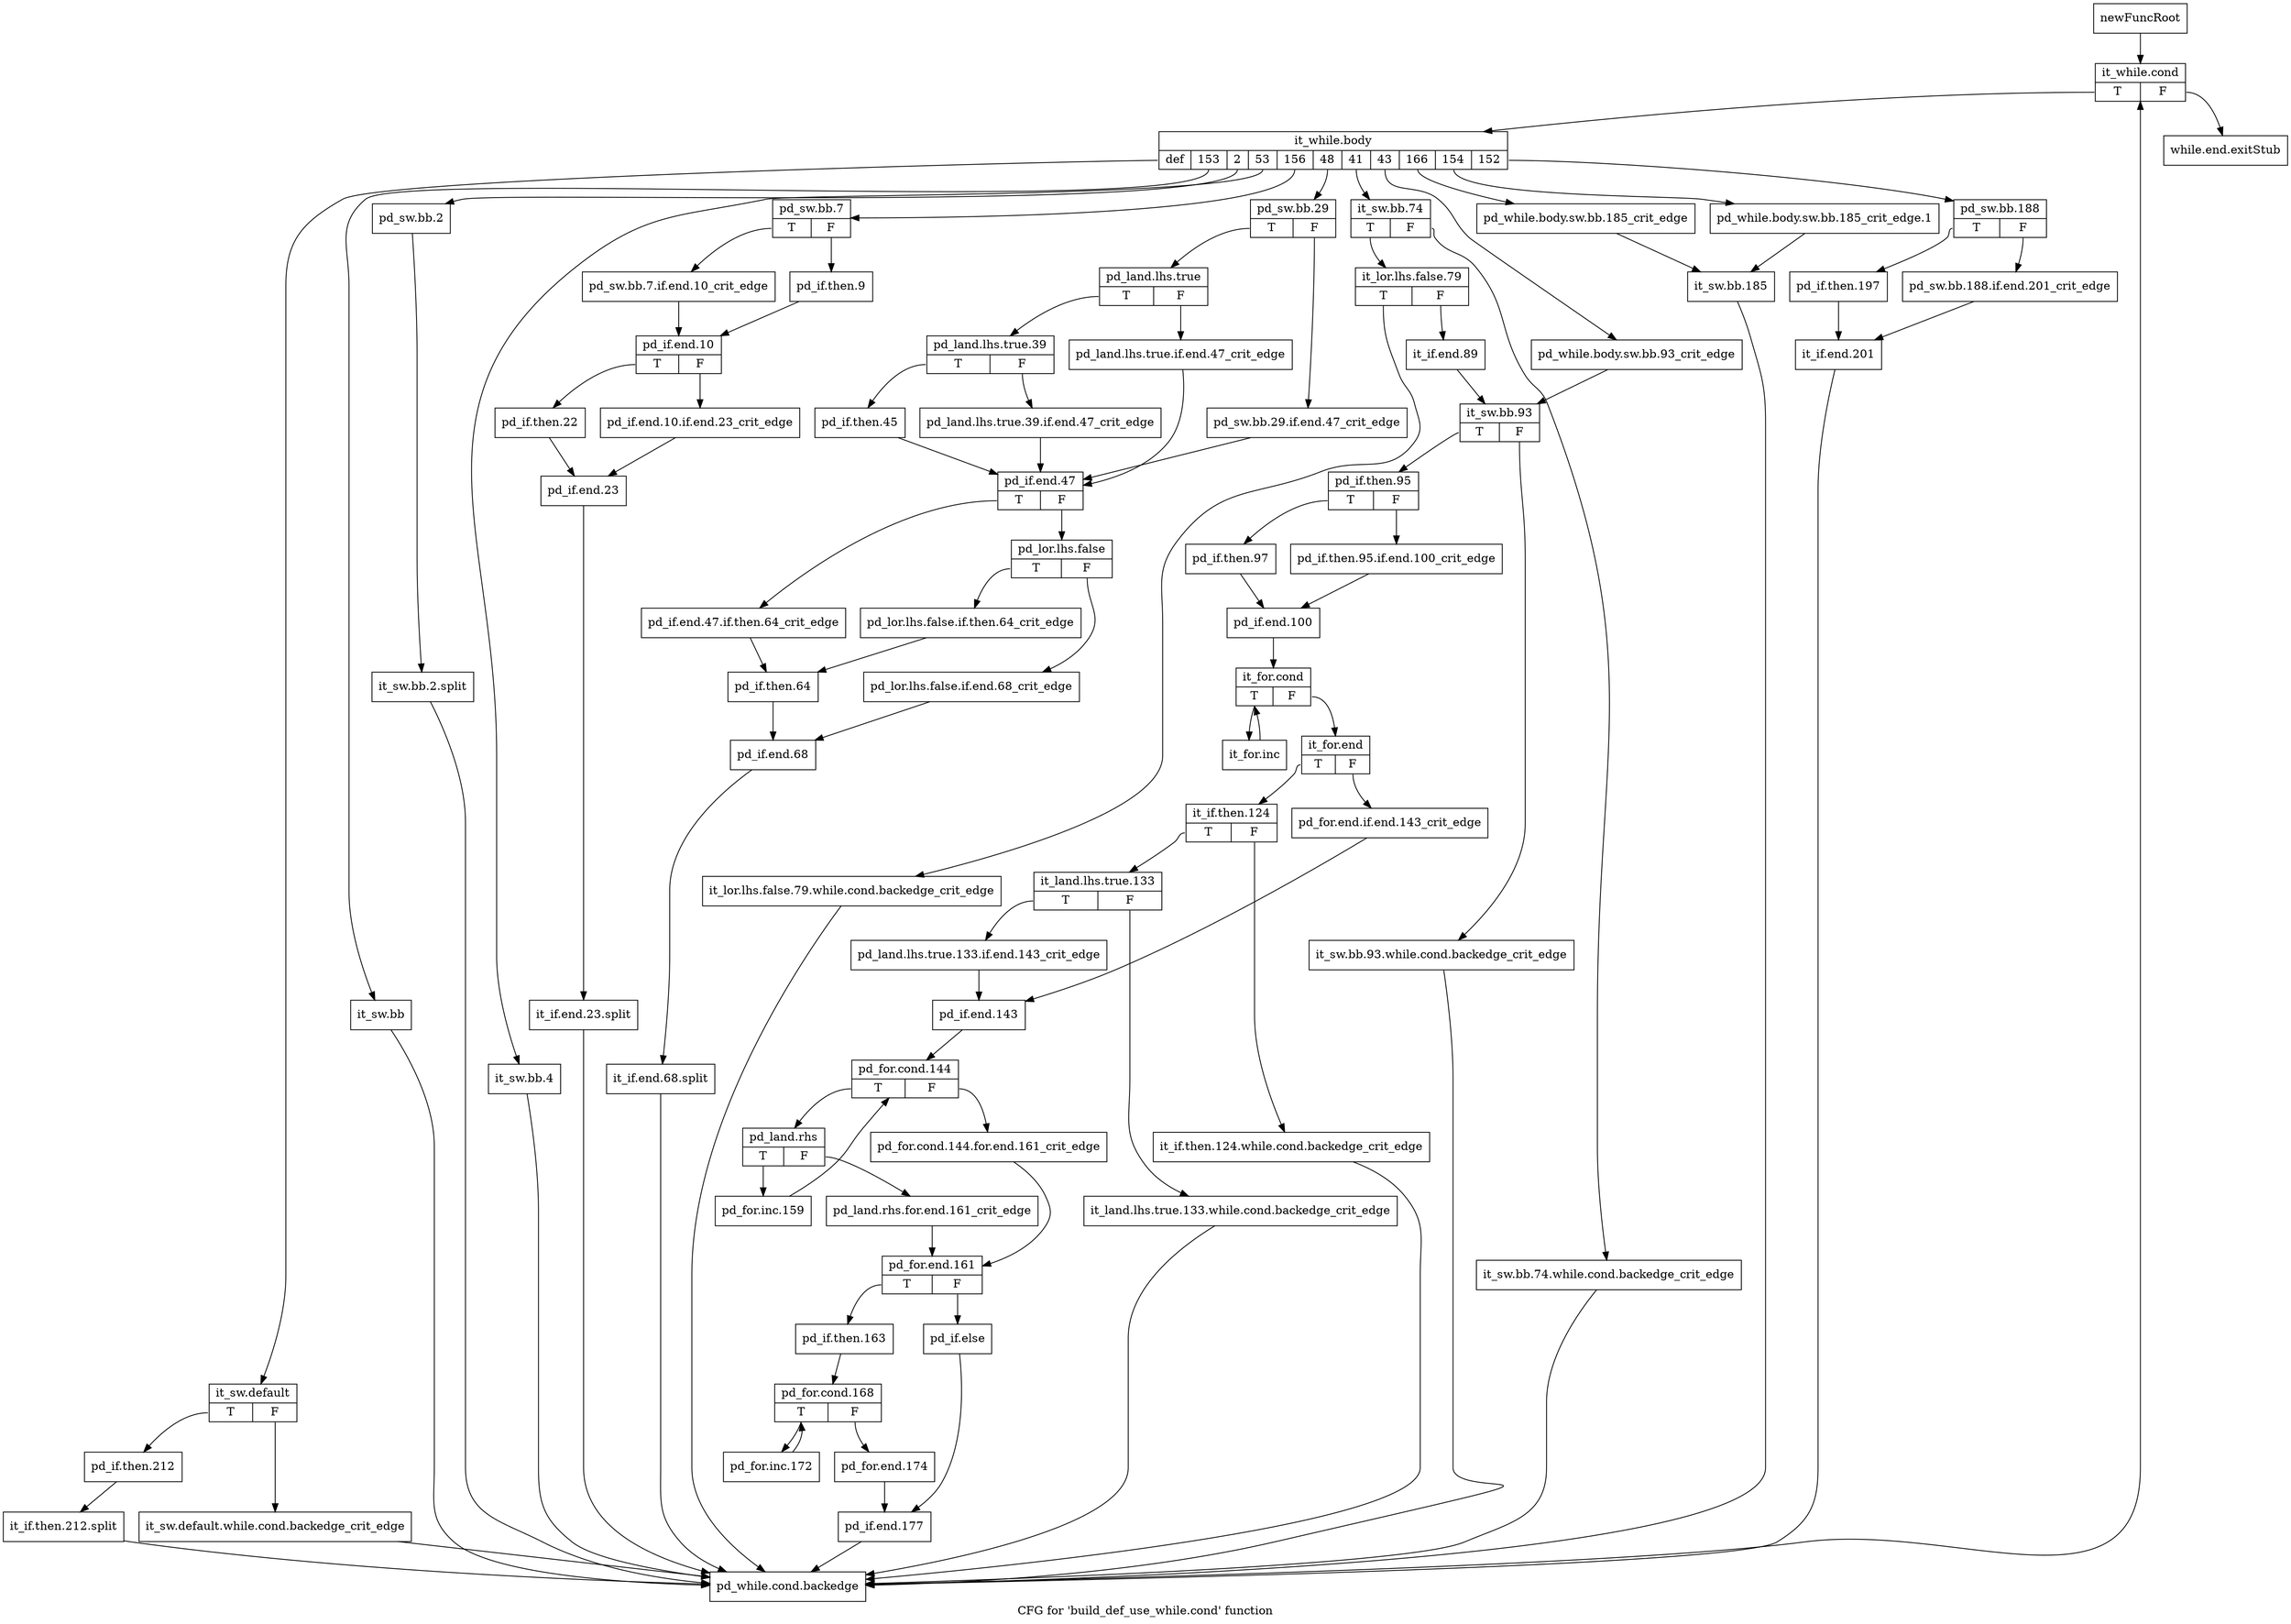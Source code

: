digraph "CFG for 'build_def_use_while.cond' function" {
	label="CFG for 'build_def_use_while.cond' function";

	Node0xaa43840 [shape=record,label="{newFuncRoot}"];
	Node0xaa43840 -> Node0xaa438e0;
	Node0xaa43890 [shape=record,label="{while.end.exitStub}"];
	Node0xaa438e0 [shape=record,label="{it_while.cond|{<s0>T|<s1>F}}"];
	Node0xaa438e0:s0 -> Node0xaa43930;
	Node0xaa438e0:s1 -> Node0xaa43890;
	Node0xaa43930 [shape=record,label="{it_while.body|{<s0>def|<s1>153|<s2>2|<s3>53|<s4>156|<s5>48|<s6>41|<s7>43|<s8>166|<s9>154|<s10>152}}"];
	Node0xaa43930:s0 -> Node0xaa44dd0;
	Node0xaa43930:s1 -> Node0xaa44d80;
	Node0xaa43930:s2 -> Node0xaa44d30;
	Node0xaa43930:s3 -> Node0xaa44ce0;
	Node0xaa43930:s4 -> Node0xaa44ab0;
	Node0xaa43930:s5 -> Node0xaa44650;
	Node0xaa43930:s6 -> Node0xaa43c00;
	Node0xaa43930:s7 -> Node0xaa43bb0;
	Node0xaa43930:s8 -> Node0xaa43b10;
	Node0xaa43930:s9 -> Node0xaa43ac0;
	Node0xaa43930:s10 -> Node0xaa43980;
	Node0xaa43980 [shape=record,label="{pd_sw.bb.188|{<s0>T|<s1>F}}"];
	Node0xaa43980:s0 -> Node0xaa43a20;
	Node0xaa43980:s1 -> Node0xaa439d0;
	Node0xaa439d0 [shape=record,label="{pd_sw.bb.188.if.end.201_crit_edge}"];
	Node0xaa439d0 -> Node0xaa43a70;
	Node0xaa43a20 [shape=record,label="{pd_if.then.197}"];
	Node0xaa43a20 -> Node0xaa43a70;
	Node0xaa43a70 [shape=record,label="{it_if.end.201}"];
	Node0xaa43a70 -> Node0xaa44ec0;
	Node0xaa43ac0 [shape=record,label="{pd_while.body.sw.bb.185_crit_edge.1}"];
	Node0xaa43ac0 -> Node0xaa43b60;
	Node0xaa43b10 [shape=record,label="{pd_while.body.sw.bb.185_crit_edge}"];
	Node0xaa43b10 -> Node0xaa43b60;
	Node0xaa43b60 [shape=record,label="{it_sw.bb.185}"];
	Node0xaa43b60 -> Node0xaa44ec0;
	Node0xaa43bb0 [shape=record,label="{pd_while.body.sw.bb.93_crit_edge}"];
	Node0xaa43bb0 -> Node0xaa43d40;
	Node0xaa43c00 [shape=record,label="{it_sw.bb.74|{<s0>T|<s1>F}}"];
	Node0xaa43c00:s0 -> Node0xaa43ca0;
	Node0xaa43c00:s1 -> Node0xaa43c50;
	Node0xaa43c50 [shape=record,label="{it_sw.bb.74.while.cond.backedge_crit_edge}"];
	Node0xaa43c50 -> Node0xaa44ec0;
	Node0xaa43ca0 [shape=record,label="{it_lor.lhs.false.79|{<s0>T|<s1>F}}"];
	Node0xaa43ca0:s0 -> Node0xaa44600;
	Node0xaa43ca0:s1 -> Node0xaa43cf0;
	Node0xaa43cf0 [shape=record,label="{it_if.end.89}"];
	Node0xaa43cf0 -> Node0xaa43d40;
	Node0xaa43d40 [shape=record,label="{it_sw.bb.93|{<s0>T|<s1>F}}"];
	Node0xaa43d40:s0 -> Node0xaa43de0;
	Node0xaa43d40:s1 -> Node0xaa43d90;
	Node0xaa43d90 [shape=record,label="{it_sw.bb.93.while.cond.backedge_crit_edge}"];
	Node0xaa43d90 -> Node0xaa44ec0;
	Node0xaa43de0 [shape=record,label="{pd_if.then.95|{<s0>T|<s1>F}}"];
	Node0xaa43de0:s0 -> Node0xaa43e80;
	Node0xaa43de0:s1 -> Node0xaa43e30;
	Node0xaa43e30 [shape=record,label="{pd_if.then.95.if.end.100_crit_edge}"];
	Node0xaa43e30 -> Node0xaa43ed0;
	Node0xaa43e80 [shape=record,label="{pd_if.then.97}"];
	Node0xaa43e80 -> Node0xaa43ed0;
	Node0xaa43ed0 [shape=record,label="{pd_if.end.100}"];
	Node0xaa43ed0 -> Node0xaa43f20;
	Node0xaa43f20 [shape=record,label="{it_for.cond|{<s0>T|<s1>F}}"];
	Node0xaa43f20:s0 -> Node0xaa445b0;
	Node0xaa43f20:s1 -> Node0xaa43f70;
	Node0xaa43f70 [shape=record,label="{it_for.end|{<s0>T|<s1>F}}"];
	Node0xaa43f70:s0 -> Node0xaa44010;
	Node0xaa43f70:s1 -> Node0xaa43fc0;
	Node0xaa43fc0 [shape=record,label="{pd_for.end.if.end.143_crit_edge}"];
	Node0xaa43fc0 -> Node0xaa441a0;
	Node0xaa44010 [shape=record,label="{it_if.then.124|{<s0>T|<s1>F}}"];
	Node0xaa44010:s0 -> Node0xaa440b0;
	Node0xaa44010:s1 -> Node0xaa44060;
	Node0xaa44060 [shape=record,label="{it_if.then.124.while.cond.backedge_crit_edge}"];
	Node0xaa44060 -> Node0xaa44ec0;
	Node0xaa440b0 [shape=record,label="{it_land.lhs.true.133|{<s0>T|<s1>F}}"];
	Node0xaa440b0:s0 -> Node0xaa44150;
	Node0xaa440b0:s1 -> Node0xaa44100;
	Node0xaa44100 [shape=record,label="{it_land.lhs.true.133.while.cond.backedge_crit_edge}"];
	Node0xaa44100 -> Node0xaa44ec0;
	Node0xaa44150 [shape=record,label="{pd_land.lhs.true.133.if.end.143_crit_edge}"];
	Node0xaa44150 -> Node0xaa441a0;
	Node0xaa441a0 [shape=record,label="{pd_if.end.143}"];
	Node0xaa441a0 -> Node0xaa441f0;
	Node0xaa441f0 [shape=record,label="{pd_for.cond.144|{<s0>T|<s1>F}}"];
	Node0xaa441f0:s0 -> Node0xaa44290;
	Node0xaa441f0:s1 -> Node0xaa44240;
	Node0xaa44240 [shape=record,label="{pd_for.cond.144.for.end.161_crit_edge}"];
	Node0xaa44240 -> Node0xaa44330;
	Node0xaa44290 [shape=record,label="{pd_land.rhs|{<s0>T|<s1>F}}"];
	Node0xaa44290:s0 -> Node0xaa44560;
	Node0xaa44290:s1 -> Node0xaa442e0;
	Node0xaa442e0 [shape=record,label="{pd_land.rhs.for.end.161_crit_edge}"];
	Node0xaa442e0 -> Node0xaa44330;
	Node0xaa44330 [shape=record,label="{pd_for.end.161|{<s0>T|<s1>F}}"];
	Node0xaa44330:s0 -> Node0xaa443d0;
	Node0xaa44330:s1 -> Node0xaa44380;
	Node0xaa44380 [shape=record,label="{pd_if.else}"];
	Node0xaa44380 -> Node0xaa444c0;
	Node0xaa443d0 [shape=record,label="{pd_if.then.163}"];
	Node0xaa443d0 -> Node0xaa44420;
	Node0xaa44420 [shape=record,label="{pd_for.cond.168|{<s0>T|<s1>F}}"];
	Node0xaa44420:s0 -> Node0xaa44510;
	Node0xaa44420:s1 -> Node0xaa44470;
	Node0xaa44470 [shape=record,label="{pd_for.end.174}"];
	Node0xaa44470 -> Node0xaa444c0;
	Node0xaa444c0 [shape=record,label="{pd_if.end.177}"];
	Node0xaa444c0 -> Node0xaa44ec0;
	Node0xaa44510 [shape=record,label="{pd_for.inc.172}"];
	Node0xaa44510 -> Node0xaa44420;
	Node0xaa44560 [shape=record,label="{pd_for.inc.159}"];
	Node0xaa44560 -> Node0xaa441f0;
	Node0xaa445b0 [shape=record,label="{it_for.inc}"];
	Node0xaa445b0 -> Node0xaa43f20;
	Node0xaa44600 [shape=record,label="{it_lor.lhs.false.79.while.cond.backedge_crit_edge}"];
	Node0xaa44600 -> Node0xaa44ec0;
	Node0xaa44650 [shape=record,label="{pd_sw.bb.29|{<s0>T|<s1>F}}"];
	Node0xaa44650:s0 -> Node0xaa446f0;
	Node0xaa44650:s1 -> Node0xaa446a0;
	Node0xaa446a0 [shape=record,label="{pd_sw.bb.29.if.end.47_crit_edge}"];
	Node0xaa446a0 -> Node0xaa44880;
	Node0xaa446f0 [shape=record,label="{pd_land.lhs.true|{<s0>T|<s1>F}}"];
	Node0xaa446f0:s0 -> Node0xaa44790;
	Node0xaa446f0:s1 -> Node0xaa44740;
	Node0xaa44740 [shape=record,label="{pd_land.lhs.true.if.end.47_crit_edge}"];
	Node0xaa44740 -> Node0xaa44880;
	Node0xaa44790 [shape=record,label="{pd_land.lhs.true.39|{<s0>T|<s1>F}}"];
	Node0xaa44790:s0 -> Node0xaa44830;
	Node0xaa44790:s1 -> Node0xaa447e0;
	Node0xaa447e0 [shape=record,label="{pd_land.lhs.true.39.if.end.47_crit_edge}"];
	Node0xaa447e0 -> Node0xaa44880;
	Node0xaa44830 [shape=record,label="{pd_if.then.45}"];
	Node0xaa44830 -> Node0xaa44880;
	Node0xaa44880 [shape=record,label="{pd_if.end.47|{<s0>T|<s1>F}}"];
	Node0xaa44880:s0 -> Node0xaa449c0;
	Node0xaa44880:s1 -> Node0xaa448d0;
	Node0xaa448d0 [shape=record,label="{pd_lor.lhs.false|{<s0>T|<s1>F}}"];
	Node0xaa448d0:s0 -> Node0xaa44970;
	Node0xaa448d0:s1 -> Node0xaa44920;
	Node0xaa44920 [shape=record,label="{pd_lor.lhs.false.if.end.68_crit_edge}"];
	Node0xaa44920 -> Node0xaa44a60;
	Node0xaa44970 [shape=record,label="{pd_lor.lhs.false.if.then.64_crit_edge}"];
	Node0xaa44970 -> Node0xaa44a10;
	Node0xaa449c0 [shape=record,label="{pd_if.end.47.if.then.64_crit_edge}"];
	Node0xaa449c0 -> Node0xaa44a10;
	Node0xaa44a10 [shape=record,label="{pd_if.then.64}"];
	Node0xaa44a10 -> Node0xaa44a60;
	Node0xaa44a60 [shape=record,label="{pd_if.end.68}"];
	Node0xaa44a60 -> Node0xf4b9500;
	Node0xf4b9500 [shape=record,label="{it_if.end.68.split}"];
	Node0xf4b9500 -> Node0xaa44ec0;
	Node0xaa44ab0 [shape=record,label="{pd_sw.bb.7|{<s0>T|<s1>F}}"];
	Node0xaa44ab0:s0 -> Node0xaa44b50;
	Node0xaa44ab0:s1 -> Node0xaa44b00;
	Node0xaa44b00 [shape=record,label="{pd_if.then.9}"];
	Node0xaa44b00 -> Node0xaa44ba0;
	Node0xaa44b50 [shape=record,label="{pd_sw.bb.7.if.end.10_crit_edge}"];
	Node0xaa44b50 -> Node0xaa44ba0;
	Node0xaa44ba0 [shape=record,label="{pd_if.end.10|{<s0>T|<s1>F}}"];
	Node0xaa44ba0:s0 -> Node0xaa44c40;
	Node0xaa44ba0:s1 -> Node0xaa44bf0;
	Node0xaa44bf0 [shape=record,label="{pd_if.end.10.if.end.23_crit_edge}"];
	Node0xaa44bf0 -> Node0xaa44c90;
	Node0xaa44c40 [shape=record,label="{pd_if.then.22}"];
	Node0xaa44c40 -> Node0xaa44c90;
	Node0xaa44c90 [shape=record,label="{pd_if.end.23}"];
	Node0xaa44c90 -> Node0xdc3f020;
	Node0xdc3f020 [shape=record,label="{it_if.end.23.split}"];
	Node0xdc3f020 -> Node0xaa44ec0;
	Node0xaa44ce0 [shape=record,label="{it_sw.bb.4}"];
	Node0xaa44ce0 -> Node0xaa44ec0;
	Node0xaa44d30 [shape=record,label="{pd_sw.bb.2}"];
	Node0xaa44d30 -> Node0xdc3e430;
	Node0xdc3e430 [shape=record,label="{it_sw.bb.2.split}"];
	Node0xdc3e430 -> Node0xaa44ec0;
	Node0xaa44d80 [shape=record,label="{it_sw.bb}"];
	Node0xaa44d80 -> Node0xaa44ec0;
	Node0xaa44dd0 [shape=record,label="{it_sw.default|{<s0>T|<s1>F}}"];
	Node0xaa44dd0:s0 -> Node0xaa44e70;
	Node0xaa44dd0:s1 -> Node0xaa44e20;
	Node0xaa44e20 [shape=record,label="{it_sw.default.while.cond.backedge_crit_edge}"];
	Node0xaa44e20 -> Node0xaa44ec0;
	Node0xaa44e70 [shape=record,label="{pd_if.then.212}"];
	Node0xaa44e70 -> Node0xdc3e300;
	Node0xdc3e300 [shape=record,label="{it_if.then.212.split}"];
	Node0xdc3e300 -> Node0xaa44ec0;
	Node0xaa44ec0 [shape=record,label="{pd_while.cond.backedge}"];
	Node0xaa44ec0 -> Node0xaa438e0;
}
